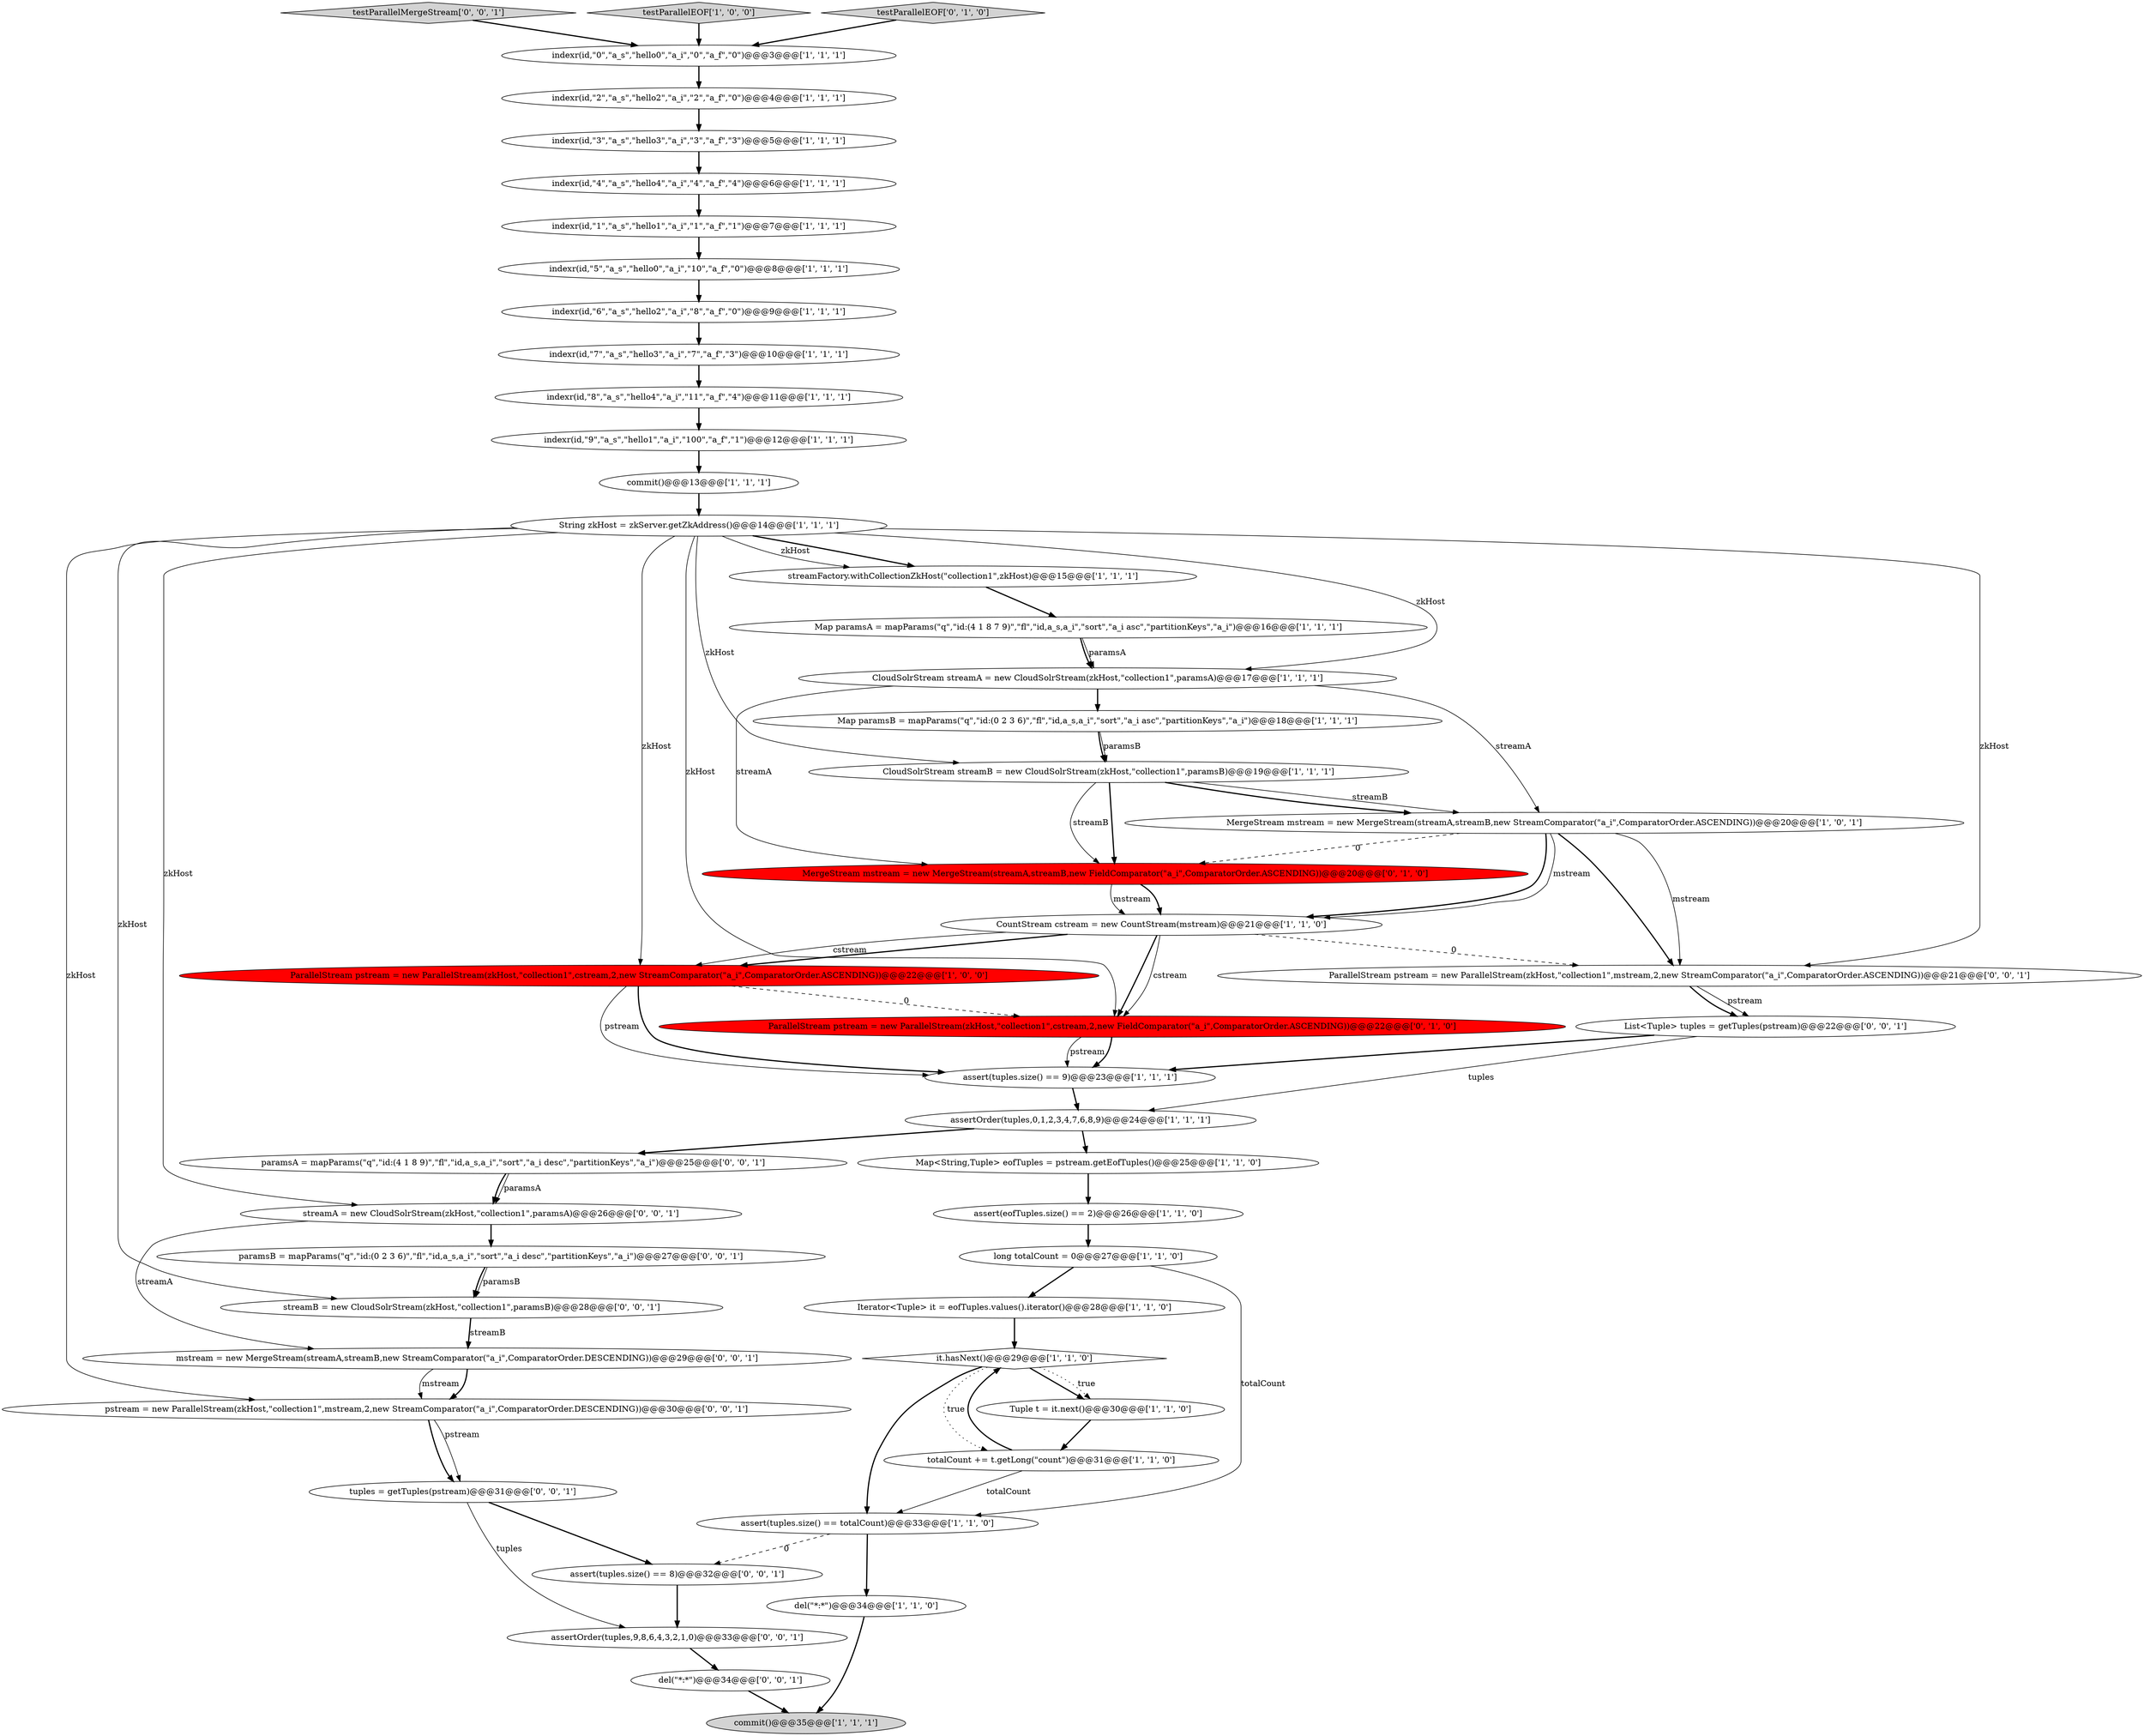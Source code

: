 digraph {
4 [style = filled, label = "indexr(id,\"8\",\"a_s\",\"hello4\",\"a_i\",\"11\",\"a_f\",\"4\")@@@11@@@['1', '1', '1']", fillcolor = white, shape = ellipse image = "AAA0AAABBB1BBB"];
6 [style = filled, label = "commit()@@@13@@@['1', '1', '1']", fillcolor = white, shape = ellipse image = "AAA0AAABBB1BBB"];
17 [style = filled, label = "indexr(id,\"6\",\"a_s\",\"hello2\",\"a_i\",\"8\",\"a_f\",\"0\")@@@9@@@['1', '1', '1']", fillcolor = white, shape = ellipse image = "AAA0AAABBB1BBB"];
23 [style = filled, label = "indexr(id,\"4\",\"a_s\",\"hello4\",\"a_i\",\"4\",\"a_f\",\"4\")@@@6@@@['1', '1', '1']", fillcolor = white, shape = ellipse image = "AAA0AAABBB1BBB"];
42 [style = filled, label = "paramsA = mapParams(\"q\",\"id:(4 1 8 9)\",\"fl\",\"id,a_s,a_i\",\"sort\",\"a_i desc\",\"partitionKeys\",\"a_i\")@@@25@@@['0', '0', '1']", fillcolor = white, shape = ellipse image = "AAA0AAABBB3BBB"];
28 [style = filled, label = "String zkHost = zkServer.getZkAddress()@@@14@@@['1', '1', '1']", fillcolor = white, shape = ellipse image = "AAA0AAABBB1BBB"];
13 [style = filled, label = "assert(tuples.size() == 9)@@@23@@@['1', '1', '1']", fillcolor = white, shape = ellipse image = "AAA0AAABBB1BBB"];
5 [style = filled, label = "totalCount += t.getLong(\"count\")@@@31@@@['1', '1', '0']", fillcolor = white, shape = ellipse image = "AAA0AAABBB1BBB"];
26 [style = filled, label = "assert(tuples.size() == totalCount)@@@33@@@['1', '1', '0']", fillcolor = white, shape = ellipse image = "AAA0AAABBB1BBB"];
39 [style = filled, label = "streamB = new CloudSolrStream(zkHost,\"collection1\",paramsB)@@@28@@@['0', '0', '1']", fillcolor = white, shape = ellipse image = "AAA0AAABBB3BBB"];
24 [style = filled, label = "indexr(id,\"5\",\"a_s\",\"hello0\",\"a_i\",\"10\",\"a_f\",\"0\")@@@8@@@['1', '1', '1']", fillcolor = white, shape = ellipse image = "AAA0AAABBB1BBB"];
34 [style = filled, label = "ParallelStream pstream = new ParallelStream(zkHost,\"collection1\",cstream,2,new FieldComparator(\"a_i\",ComparatorOrder.ASCENDING))@@@22@@@['0', '1', '0']", fillcolor = red, shape = ellipse image = "AAA1AAABBB2BBB"];
0 [style = filled, label = "indexr(id,\"2\",\"a_s\",\"hello2\",\"a_i\",\"2\",\"a_f\",\"0\")@@@4@@@['1', '1', '1']", fillcolor = white, shape = ellipse image = "AAA0AAABBB1BBB"];
19 [style = filled, label = "assertOrder(tuples,0,1,2,3,4,7,6,8,9)@@@24@@@['1', '1', '1']", fillcolor = white, shape = ellipse image = "AAA0AAABBB1BBB"];
31 [style = filled, label = "indexr(id,\"3\",\"a_s\",\"hello3\",\"a_i\",\"3\",\"a_f\",\"3\")@@@5@@@['1', '1', '1']", fillcolor = white, shape = ellipse image = "AAA0AAABBB1BBB"];
40 [style = filled, label = "del(\"*:*\")@@@34@@@['0', '0', '1']", fillcolor = white, shape = ellipse image = "AAA0AAABBB3BBB"];
44 [style = filled, label = "assertOrder(tuples,9,8,6,4,3,2,1,0)@@@33@@@['0', '0', '1']", fillcolor = white, shape = ellipse image = "AAA0AAABBB3BBB"];
8 [style = filled, label = "Map paramsA = mapParams(\"q\",\"id:(4 1 8 7 9)\",\"fl\",\"id,a_s,a_i\",\"sort\",\"a_i asc\",\"partitionKeys\",\"a_i\")@@@16@@@['1', '1', '1']", fillcolor = white, shape = ellipse image = "AAA0AAABBB1BBB"];
37 [style = filled, label = "mstream = new MergeStream(streamA,streamB,new StreamComparator(\"a_i\",ComparatorOrder.DESCENDING))@@@29@@@['0', '0', '1']", fillcolor = white, shape = ellipse image = "AAA0AAABBB3BBB"];
30 [style = filled, label = "long totalCount = 0@@@27@@@['1', '1', '0']", fillcolor = white, shape = ellipse image = "AAA0AAABBB1BBB"];
25 [style = filled, label = "commit()@@@35@@@['1', '1', '1']", fillcolor = lightgray, shape = ellipse image = "AAA0AAABBB1BBB"];
32 [style = filled, label = "CloudSolrStream streamA = new CloudSolrStream(zkHost,\"collection1\",paramsA)@@@17@@@['1', '1', '1']", fillcolor = white, shape = ellipse image = "AAA0AAABBB1BBB"];
38 [style = filled, label = "tuples = getTuples(pstream)@@@31@@@['0', '0', '1']", fillcolor = white, shape = ellipse image = "AAA0AAABBB3BBB"];
46 [style = filled, label = "pstream = new ParallelStream(zkHost,\"collection1\",mstream,2,new StreamComparator(\"a_i\",ComparatorOrder.DESCENDING))@@@30@@@['0', '0', '1']", fillcolor = white, shape = ellipse image = "AAA0AAABBB3BBB"];
41 [style = filled, label = "testParallelMergeStream['0', '0', '1']", fillcolor = lightgray, shape = diamond image = "AAA0AAABBB3BBB"];
15 [style = filled, label = "indexr(id,\"9\",\"a_s\",\"hello1\",\"a_i\",\"100\",\"a_f\",\"1\")@@@12@@@['1', '1', '1']", fillcolor = white, shape = ellipse image = "AAA0AAABBB1BBB"];
21 [style = filled, label = "CountStream cstream = new CountStream(mstream)@@@21@@@['1', '1', '0']", fillcolor = white, shape = ellipse image = "AAA0AAABBB1BBB"];
22 [style = filled, label = "ParallelStream pstream = new ParallelStream(zkHost,\"collection1\",cstream,2,new StreamComparator(\"a_i\",ComparatorOrder.ASCENDING))@@@22@@@['1', '0', '0']", fillcolor = red, shape = ellipse image = "AAA1AAABBB1BBB"];
18 [style = filled, label = "MergeStream mstream = new MergeStream(streamA,streamB,new StreamComparator(\"a_i\",ComparatorOrder.ASCENDING))@@@20@@@['1', '0', '1']", fillcolor = white, shape = ellipse image = "AAA0AAABBB1BBB"];
29 [style = filled, label = "indexr(id,\"0\",\"a_s\",\"hello0\",\"a_i\",\"0\",\"a_f\",\"0\")@@@3@@@['1', '1', '1']", fillcolor = white, shape = ellipse image = "AAA0AAABBB1BBB"];
45 [style = filled, label = "streamA = new CloudSolrStream(zkHost,\"collection1\",paramsA)@@@26@@@['0', '0', '1']", fillcolor = white, shape = ellipse image = "AAA0AAABBB3BBB"];
47 [style = filled, label = "assert(tuples.size() == 8)@@@32@@@['0', '0', '1']", fillcolor = white, shape = ellipse image = "AAA0AAABBB3BBB"];
16 [style = filled, label = "Tuple t = it.next()@@@30@@@['1', '1', '0']", fillcolor = white, shape = ellipse image = "AAA0AAABBB1BBB"];
36 [style = filled, label = "paramsB = mapParams(\"q\",\"id:(0 2 3 6)\",\"fl\",\"id,a_s,a_i\",\"sort\",\"a_i desc\",\"partitionKeys\",\"a_i\")@@@27@@@['0', '0', '1']", fillcolor = white, shape = ellipse image = "AAA0AAABBB3BBB"];
1 [style = filled, label = "Map paramsB = mapParams(\"q\",\"id:(0 2 3 6)\",\"fl\",\"id,a_s,a_i\",\"sort\",\"a_i asc\",\"partitionKeys\",\"a_i\")@@@18@@@['1', '1', '1']", fillcolor = white, shape = ellipse image = "AAA0AAABBB1BBB"];
43 [style = filled, label = "ParallelStream pstream = new ParallelStream(zkHost,\"collection1\",mstream,2,new StreamComparator(\"a_i\",ComparatorOrder.ASCENDING))@@@21@@@['0', '0', '1']", fillcolor = white, shape = ellipse image = "AAA0AAABBB3BBB"];
9 [style = filled, label = "indexr(id,\"7\",\"a_s\",\"hello3\",\"a_i\",\"7\",\"a_f\",\"3\")@@@10@@@['1', '1', '1']", fillcolor = white, shape = ellipse image = "AAA0AAABBB1BBB"];
2 [style = filled, label = "del(\"*:*\")@@@34@@@['1', '1', '0']", fillcolor = white, shape = ellipse image = "AAA0AAABBB1BBB"];
35 [style = filled, label = "MergeStream mstream = new MergeStream(streamA,streamB,new FieldComparator(\"a_i\",ComparatorOrder.ASCENDING))@@@20@@@['0', '1', '0']", fillcolor = red, shape = ellipse image = "AAA1AAABBB2BBB"];
3 [style = filled, label = "streamFactory.withCollectionZkHost(\"collection1\",zkHost)@@@15@@@['1', '1', '1']", fillcolor = white, shape = ellipse image = "AAA0AAABBB1BBB"];
7 [style = filled, label = "indexr(id,\"1\",\"a_s\",\"hello1\",\"a_i\",\"1\",\"a_f\",\"1\")@@@7@@@['1', '1', '1']", fillcolor = white, shape = ellipse image = "AAA0AAABBB1BBB"];
12 [style = filled, label = "it.hasNext()@@@29@@@['1', '1', '0']", fillcolor = white, shape = diamond image = "AAA0AAABBB1BBB"];
48 [style = filled, label = "List<Tuple> tuples = getTuples(pstream)@@@22@@@['0', '0', '1']", fillcolor = white, shape = ellipse image = "AAA0AAABBB3BBB"];
20 [style = filled, label = "testParallelEOF['1', '0', '0']", fillcolor = lightgray, shape = diamond image = "AAA0AAABBB1BBB"];
33 [style = filled, label = "testParallelEOF['0', '1', '0']", fillcolor = lightgray, shape = diamond image = "AAA0AAABBB2BBB"];
10 [style = filled, label = "CloudSolrStream streamB = new CloudSolrStream(zkHost,\"collection1\",paramsB)@@@19@@@['1', '1', '1']", fillcolor = white, shape = ellipse image = "AAA0AAABBB1BBB"];
27 [style = filled, label = "Iterator<Tuple> it = eofTuples.values().iterator()@@@28@@@['1', '1', '0']", fillcolor = white, shape = ellipse image = "AAA0AAABBB1BBB"];
11 [style = filled, label = "Map<String,Tuple> eofTuples = pstream.getEofTuples()@@@25@@@['1', '1', '0']", fillcolor = white, shape = ellipse image = "AAA0AAABBB1BBB"];
14 [style = filled, label = "assert(eofTuples.size() == 2)@@@26@@@['1', '1', '0']", fillcolor = white, shape = ellipse image = "AAA0AAABBB1BBB"];
28->45 [style = solid, label="zkHost"];
11->14 [style = bold, label=""];
42->45 [style = bold, label=""];
17->9 [style = bold, label=""];
4->15 [style = bold, label=""];
29->0 [style = bold, label=""];
40->25 [style = bold, label=""];
10->35 [style = bold, label=""];
19->11 [style = bold, label=""];
22->34 [style = dashed, label="0"];
18->43 [style = solid, label="mstream"];
6->28 [style = bold, label=""];
32->35 [style = solid, label="streamA"];
24->17 [style = bold, label=""];
28->3 [style = bold, label=""];
1->10 [style = solid, label="paramsB"];
2->25 [style = bold, label=""];
10->18 [style = solid, label="streamB"];
38->44 [style = solid, label="tuples"];
22->13 [style = bold, label=""];
19->42 [style = bold, label=""];
28->43 [style = solid, label="zkHost"];
46->38 [style = bold, label=""];
43->48 [style = solid, label="pstream"];
14->30 [style = bold, label=""];
27->12 [style = bold, label=""];
30->27 [style = bold, label=""];
28->10 [style = solid, label="zkHost"];
26->47 [style = dashed, label="0"];
28->22 [style = solid, label="zkHost"];
32->18 [style = solid, label="streamA"];
42->45 [style = solid, label="paramsA"];
35->21 [style = bold, label=""];
33->29 [style = bold, label=""];
7->24 [style = bold, label=""];
37->46 [style = bold, label=""];
21->22 [style = bold, label=""];
28->34 [style = solid, label="zkHost"];
38->47 [style = bold, label=""];
47->44 [style = bold, label=""];
23->7 [style = bold, label=""];
48->13 [style = bold, label=""];
34->13 [style = solid, label="pstream"];
10->35 [style = solid, label="streamB"];
48->19 [style = solid, label="tuples"];
0->31 [style = bold, label=""];
36->39 [style = solid, label="paramsB"];
39->37 [style = bold, label=""];
10->18 [style = bold, label=""];
22->13 [style = solid, label="pstream"];
21->34 [style = bold, label=""];
45->36 [style = bold, label=""];
35->21 [style = solid, label="mstream"];
5->26 [style = solid, label="totalCount"];
45->37 [style = solid, label="streamA"];
36->39 [style = bold, label=""];
13->19 [style = bold, label=""];
3->8 [style = bold, label=""];
32->1 [style = bold, label=""];
16->5 [style = bold, label=""];
18->21 [style = bold, label=""];
21->43 [style = dashed, label="0"];
28->32 [style = solid, label="zkHost"];
31->23 [style = bold, label=""];
18->21 [style = solid, label="mstream"];
8->32 [style = bold, label=""];
20->29 [style = bold, label=""];
30->26 [style = solid, label="totalCount"];
21->34 [style = solid, label="cstream"];
41->29 [style = bold, label=""];
9->4 [style = bold, label=""];
43->48 [style = bold, label=""];
34->13 [style = bold, label=""];
44->40 [style = bold, label=""];
39->37 [style = solid, label="streamB"];
28->46 [style = solid, label="zkHost"];
15->6 [style = bold, label=""];
12->16 [style = bold, label=""];
12->26 [style = bold, label=""];
21->22 [style = solid, label="cstream"];
8->32 [style = solid, label="paramsA"];
18->35 [style = dashed, label="0"];
37->46 [style = solid, label="mstream"];
26->2 [style = bold, label=""];
28->3 [style = solid, label="zkHost"];
18->43 [style = bold, label=""];
12->16 [style = dotted, label="true"];
5->12 [style = bold, label=""];
12->5 [style = dotted, label="true"];
28->39 [style = solid, label="zkHost"];
1->10 [style = bold, label=""];
46->38 [style = solid, label="pstream"];
}
